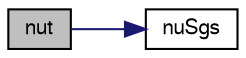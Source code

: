 digraph "nut"
{
  bgcolor="transparent";
  edge [fontname="FreeSans",fontsize="10",labelfontname="FreeSans",labelfontsize="10"];
  node [fontname="FreeSans",fontsize="10",shape=record];
  rankdir="LR";
  Node1239 [label="nut",height=0.2,width=0.4,color="black", fillcolor="grey75", style="filled", fontcolor="black"];
  Node1239 -> Node1240 [color="midnightblue",fontsize="10",style="solid",fontname="FreeSans"];
  Node1240 [label="nuSgs",height=0.2,width=0.4,color="black",URL="$a30874.html#ad1497d8c584bf9b4e6645e4fea04286d",tooltip="Return the SGS viscosity. "];
}
